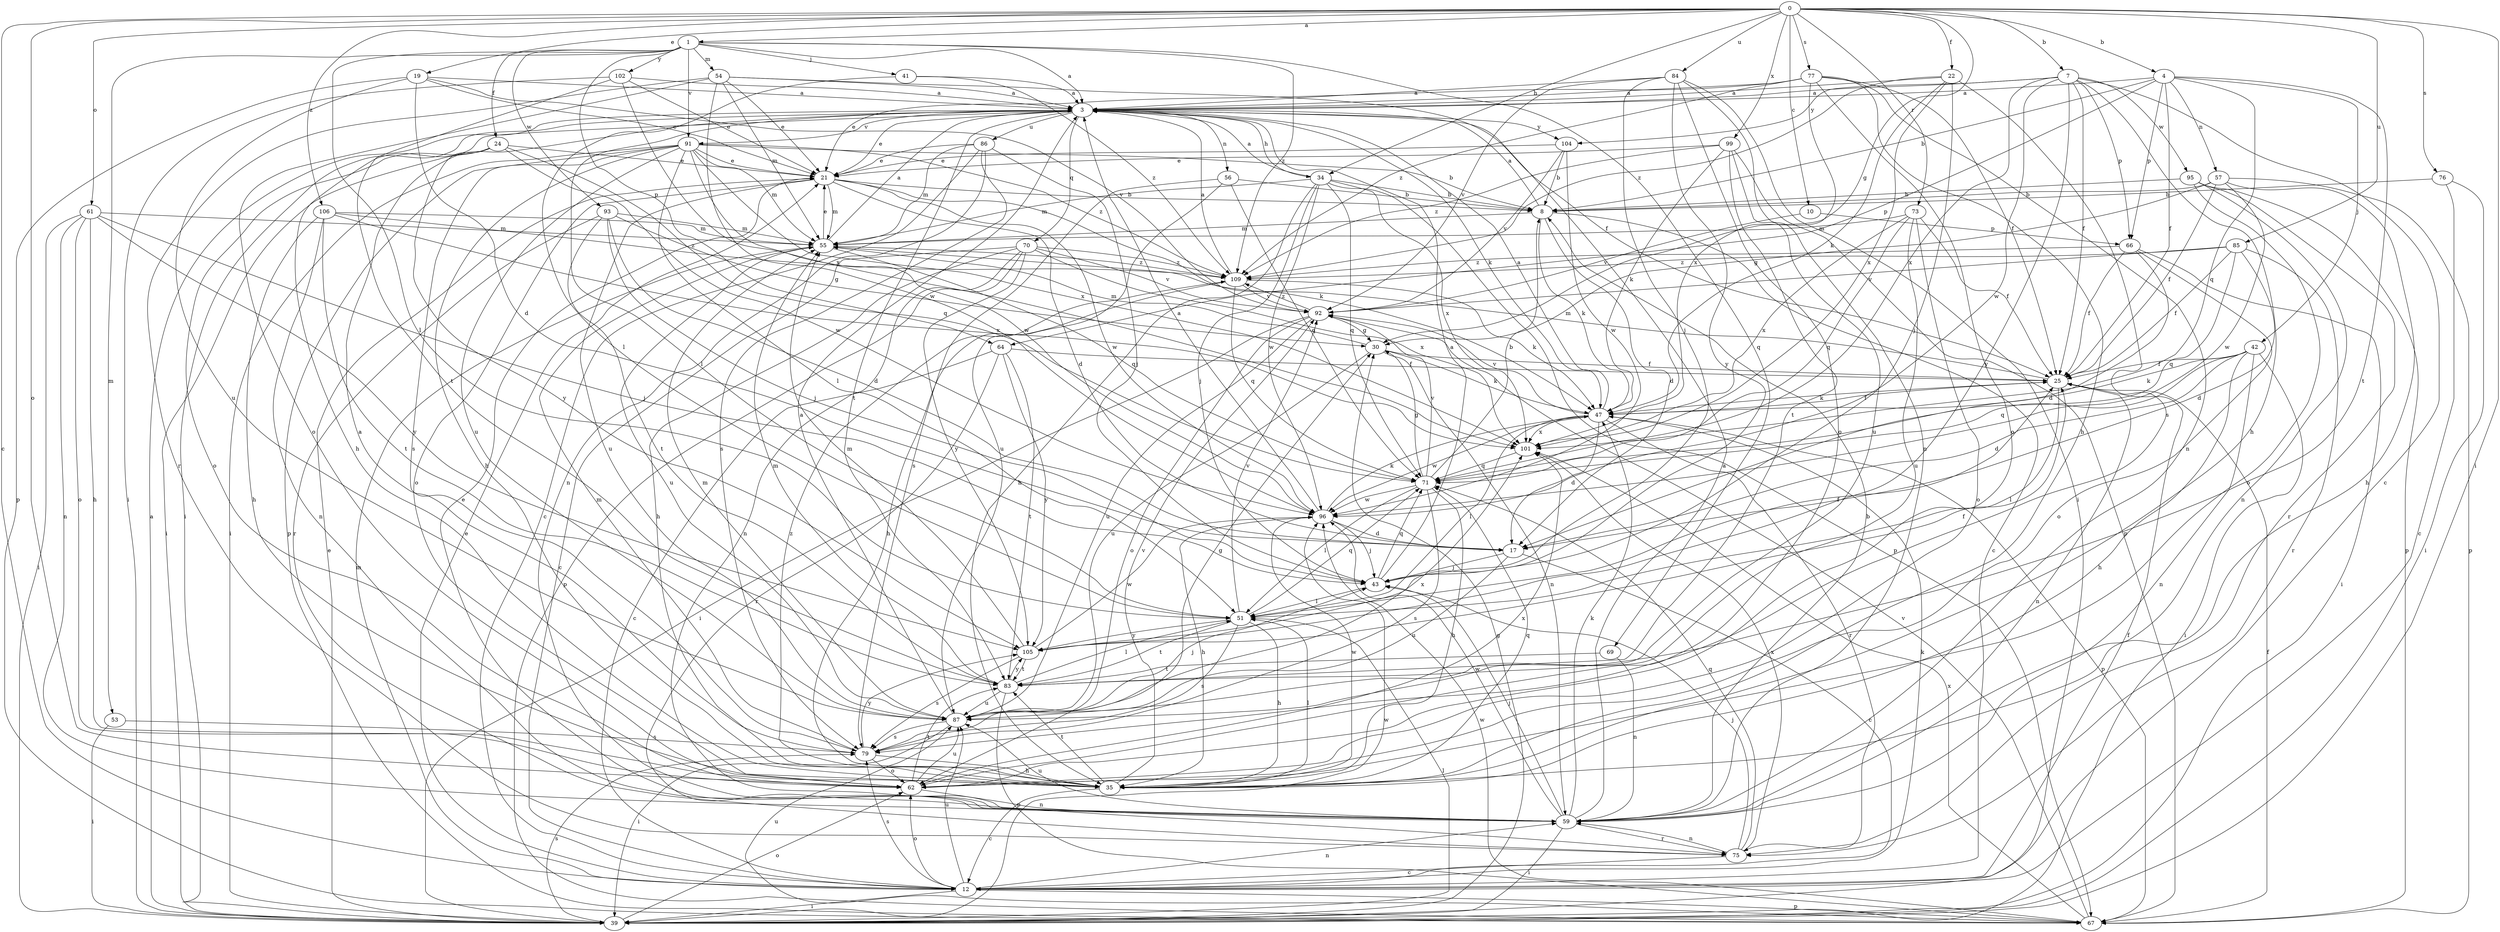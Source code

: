 strict digraph  {
0;
1;
3;
4;
7;
8;
10;
12;
17;
19;
21;
22;
24;
25;
30;
34;
35;
39;
41;
42;
43;
47;
51;
53;
54;
55;
56;
57;
59;
61;
62;
64;
66;
67;
69;
70;
71;
73;
75;
76;
77;
79;
83;
84;
85;
86;
87;
91;
92;
93;
95;
96;
99;
101;
102;
104;
105;
106;
109;
0 -> 1  [label=a];
0 -> 4  [label=b];
0 -> 7  [label=b];
0 -> 10  [label=c];
0 -> 12  [label=c];
0 -> 19  [label=e];
0 -> 22  [label=f];
0 -> 30  [label=g];
0 -> 34  [label=h];
0 -> 39  [label=i];
0 -> 61  [label=o];
0 -> 62  [label=o];
0 -> 73  [label=r];
0 -> 76  [label=s];
0 -> 77  [label=s];
0 -> 84  [label=u];
0 -> 85  [label=u];
0 -> 99  [label=x];
0 -> 106  [label=z];
1 -> 3  [label=a];
1 -> 24  [label=f];
1 -> 41  [label=j];
1 -> 51  [label=l];
1 -> 53  [label=m];
1 -> 54  [label=m];
1 -> 64  [label=p];
1 -> 69  [label=q];
1 -> 91  [label=v];
1 -> 93  [label=w];
1 -> 102  [label=y];
1 -> 109  [label=z];
3 -> 21  [label=e];
3 -> 34  [label=h];
3 -> 35  [label=h];
3 -> 39  [label=i];
3 -> 47  [label=k];
3 -> 51  [label=l];
3 -> 56  [label=n];
3 -> 70  [label=q];
3 -> 83  [label=t];
3 -> 86  [label=u];
3 -> 91  [label=v];
3 -> 104  [label=y];
4 -> 3  [label=a];
4 -> 8  [label=b];
4 -> 25  [label=f];
4 -> 42  [label=j];
4 -> 57  [label=n];
4 -> 64  [label=p];
4 -> 66  [label=p];
4 -> 71  [label=q];
4 -> 83  [label=t];
7 -> 3  [label=a];
7 -> 12  [label=c];
7 -> 25  [label=f];
7 -> 35  [label=h];
7 -> 66  [label=p];
7 -> 95  [label=w];
7 -> 96  [label=w];
7 -> 101  [label=x];
7 -> 104  [label=y];
7 -> 105  [label=y];
8 -> 3  [label=a];
8 -> 12  [label=c];
8 -> 17  [label=d];
8 -> 47  [label=k];
8 -> 55  [label=m];
10 -> 66  [label=p];
10 -> 92  [label=v];
12 -> 21  [label=e];
12 -> 25  [label=f];
12 -> 39  [label=i];
12 -> 47  [label=k];
12 -> 55  [label=m];
12 -> 59  [label=n];
12 -> 62  [label=o];
12 -> 67  [label=p];
12 -> 79  [label=s];
12 -> 87  [label=u];
17 -> 12  [label=c];
17 -> 43  [label=j];
17 -> 87  [label=u];
19 -> 3  [label=a];
19 -> 17  [label=d];
19 -> 21  [label=e];
19 -> 67  [label=p];
19 -> 87  [label=u];
19 -> 92  [label=v];
21 -> 8  [label=b];
21 -> 17  [label=d];
21 -> 47  [label=k];
21 -> 55  [label=m];
21 -> 62  [label=o];
21 -> 87  [label=u];
21 -> 96  [label=w];
22 -> 3  [label=a];
22 -> 43  [label=j];
22 -> 47  [label=k];
22 -> 79  [label=s];
22 -> 101  [label=x];
22 -> 109  [label=z];
24 -> 21  [label=e];
24 -> 39  [label=i];
24 -> 62  [label=o];
24 -> 71  [label=q];
24 -> 96  [label=w];
24 -> 105  [label=y];
25 -> 47  [label=k];
25 -> 51  [label=l];
25 -> 55  [label=m];
25 -> 59  [label=n];
30 -> 25  [label=f];
30 -> 47  [label=k];
30 -> 55  [label=m];
30 -> 59  [label=n];
30 -> 87  [label=u];
34 -> 3  [label=a];
34 -> 8  [label=b];
34 -> 35  [label=h];
34 -> 43  [label=j];
34 -> 55  [label=m];
34 -> 67  [label=p];
34 -> 71  [label=q];
34 -> 96  [label=w];
34 -> 101  [label=x];
35 -> 12  [label=c];
35 -> 51  [label=l];
35 -> 71  [label=q];
35 -> 83  [label=t];
35 -> 92  [label=v];
35 -> 96  [label=w];
35 -> 109  [label=z];
39 -> 3  [label=a];
39 -> 21  [label=e];
39 -> 30  [label=g];
39 -> 51  [label=l];
39 -> 62  [label=o];
39 -> 79  [label=s];
39 -> 96  [label=w];
41 -> 3  [label=a];
41 -> 51  [label=l];
41 -> 109  [label=z];
42 -> 17  [label=d];
42 -> 25  [label=f];
42 -> 35  [label=h];
42 -> 39  [label=i];
42 -> 47  [label=k];
42 -> 59  [label=n];
42 -> 71  [label=q];
43 -> 3  [label=a];
43 -> 51  [label=l];
43 -> 71  [label=q];
47 -> 3  [label=a];
47 -> 17  [label=d];
47 -> 25  [label=f];
47 -> 51  [label=l];
47 -> 67  [label=p];
47 -> 75  [label=r];
47 -> 92  [label=v];
47 -> 96  [label=w];
47 -> 101  [label=x];
51 -> 25  [label=f];
51 -> 35  [label=h];
51 -> 71  [label=q];
51 -> 79  [label=s];
51 -> 83  [label=t];
51 -> 92  [label=v];
51 -> 105  [label=y];
53 -> 39  [label=i];
53 -> 79  [label=s];
54 -> 3  [label=a];
54 -> 21  [label=e];
54 -> 25  [label=f];
54 -> 55  [label=m];
54 -> 62  [label=o];
54 -> 75  [label=r];
54 -> 96  [label=w];
55 -> 3  [label=a];
55 -> 21  [label=e];
55 -> 71  [label=q];
55 -> 87  [label=u];
55 -> 109  [label=z];
56 -> 8  [label=b];
56 -> 71  [label=q];
56 -> 79  [label=s];
56 -> 87  [label=u];
57 -> 8  [label=b];
57 -> 25  [label=f];
57 -> 30  [label=g];
57 -> 35  [label=h];
57 -> 67  [label=p];
57 -> 96  [label=w];
59 -> 3  [label=a];
59 -> 8  [label=b];
59 -> 21  [label=e];
59 -> 39  [label=i];
59 -> 43  [label=j];
59 -> 47  [label=k];
59 -> 75  [label=r];
59 -> 87  [label=u];
59 -> 96  [label=w];
61 -> 35  [label=h];
61 -> 39  [label=i];
61 -> 43  [label=j];
61 -> 55  [label=m];
61 -> 59  [label=n];
61 -> 62  [label=o];
61 -> 105  [label=y];
62 -> 59  [label=n];
62 -> 83  [label=t];
62 -> 87  [label=u];
62 -> 101  [label=x];
64 -> 12  [label=c];
64 -> 25  [label=f];
64 -> 75  [label=r];
64 -> 83  [label=t];
64 -> 105  [label=y];
66 -> 17  [label=d];
66 -> 25  [label=f];
66 -> 39  [label=i];
66 -> 62  [label=o];
66 -> 109  [label=z];
67 -> 25  [label=f];
67 -> 87  [label=u];
67 -> 92  [label=v];
67 -> 96  [label=w];
67 -> 101  [label=x];
69 -> 59  [label=n];
69 -> 83  [label=t];
70 -> 12  [label=c];
70 -> 35  [label=h];
70 -> 59  [label=n];
70 -> 67  [label=p];
70 -> 92  [label=v];
70 -> 101  [label=x];
70 -> 105  [label=y];
70 -> 109  [label=z];
71 -> 8  [label=b];
71 -> 30  [label=g];
71 -> 35  [label=h];
71 -> 51  [label=l];
71 -> 79  [label=s];
71 -> 92  [label=v];
71 -> 96  [label=w];
73 -> 25  [label=f];
73 -> 55  [label=m];
73 -> 62  [label=o];
73 -> 71  [label=q];
73 -> 87  [label=u];
73 -> 101  [label=x];
75 -> 12  [label=c];
75 -> 43  [label=j];
75 -> 59  [label=n];
75 -> 71  [label=q];
75 -> 101  [label=x];
76 -> 8  [label=b];
76 -> 12  [label=c];
76 -> 39  [label=i];
77 -> 3  [label=a];
77 -> 21  [label=e];
77 -> 25  [label=f];
77 -> 35  [label=h];
77 -> 59  [label=n];
77 -> 62  [label=o];
77 -> 101  [label=x];
77 -> 109  [label=z];
79 -> 3  [label=a];
79 -> 30  [label=g];
79 -> 35  [label=h];
79 -> 55  [label=m];
79 -> 62  [label=o];
79 -> 105  [label=y];
83 -> 51  [label=l];
83 -> 55  [label=m];
83 -> 67  [label=p];
83 -> 87  [label=u];
83 -> 105  [label=y];
84 -> 3  [label=a];
84 -> 39  [label=i];
84 -> 43  [label=j];
84 -> 59  [label=n];
84 -> 62  [label=o];
84 -> 92  [label=v];
84 -> 105  [label=y];
85 -> 17  [label=d];
85 -> 25  [label=f];
85 -> 71  [label=q];
85 -> 75  [label=r];
85 -> 92  [label=v];
85 -> 109  [label=z];
86 -> 12  [label=c];
86 -> 21  [label=e];
86 -> 43  [label=j];
86 -> 55  [label=m];
86 -> 59  [label=n];
86 -> 79  [label=s];
87 -> 3  [label=a];
87 -> 39  [label=i];
87 -> 43  [label=j];
87 -> 55  [label=m];
87 -> 79  [label=s];
87 -> 101  [label=x];
91 -> 8  [label=b];
91 -> 21  [label=e];
91 -> 35  [label=h];
91 -> 39  [label=i];
91 -> 51  [label=l];
91 -> 55  [label=m];
91 -> 67  [label=p];
91 -> 79  [label=s];
91 -> 87  [label=u];
91 -> 96  [label=w];
91 -> 101  [label=x];
91 -> 109  [label=z];
92 -> 30  [label=g];
92 -> 39  [label=i];
92 -> 62  [label=o];
92 -> 87  [label=u];
92 -> 109  [label=z];
93 -> 17  [label=d];
93 -> 30  [label=g];
93 -> 43  [label=j];
93 -> 55  [label=m];
93 -> 75  [label=r];
93 -> 83  [label=t];
95 -> 8  [label=b];
95 -> 59  [label=n];
95 -> 62  [label=o];
95 -> 67  [label=p];
95 -> 75  [label=r];
96 -> 3  [label=a];
96 -> 17  [label=d];
96 -> 35  [label=h];
96 -> 43  [label=j];
96 -> 47  [label=k];
99 -> 21  [label=e];
99 -> 47  [label=k];
99 -> 67  [label=p];
99 -> 83  [label=t];
99 -> 87  [label=u];
99 -> 109  [label=z];
101 -> 71  [label=q];
102 -> 3  [label=a];
102 -> 21  [label=e];
102 -> 39  [label=i];
102 -> 83  [label=t];
102 -> 101  [label=x];
104 -> 8  [label=b];
104 -> 21  [label=e];
104 -> 92  [label=v];
104 -> 96  [label=w];
105 -> 25  [label=f];
105 -> 55  [label=m];
105 -> 79  [label=s];
105 -> 83  [label=t];
105 -> 96  [label=w];
106 -> 35  [label=h];
106 -> 55  [label=m];
106 -> 59  [label=n];
106 -> 83  [label=t];
106 -> 101  [label=x];
106 -> 109  [label=z];
109 -> 3  [label=a];
109 -> 35  [label=h];
109 -> 47  [label=k];
109 -> 71  [label=q];
109 -> 92  [label=v];
}
